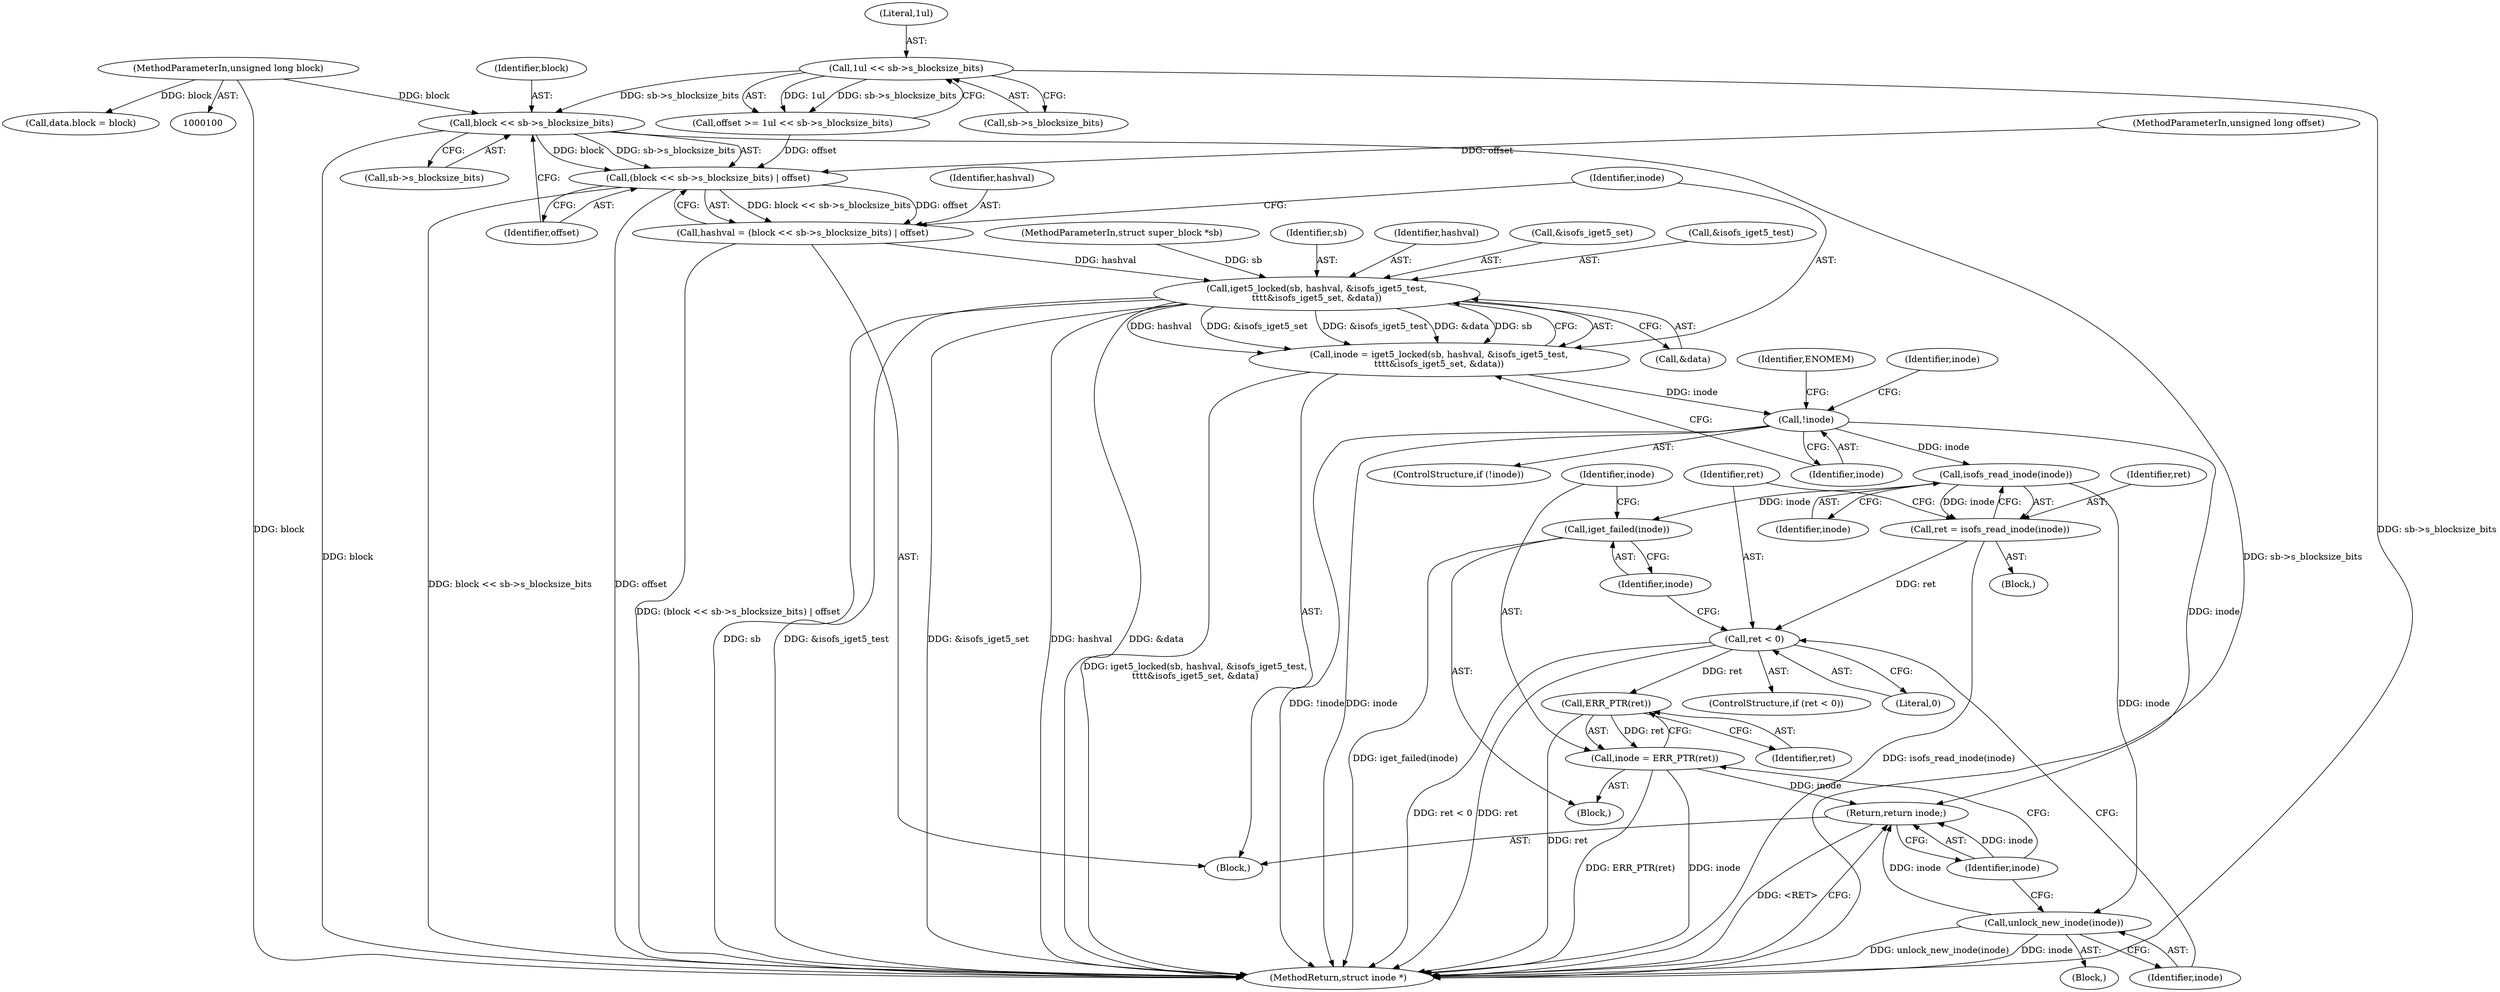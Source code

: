 digraph "1_linux_410dd3cf4c9b36f27ed4542ee18b1af5e68645a4@pointer" {
"1000134" [label="(Call,block << sb->s_blocksize_bits)"];
"1000102" [label="(MethodParameterIn,unsigned long block)"];
"1000112" [label="(Call,1ul << sb->s_blocksize_bits)"];
"1000133" [label="(Call,(block << sb->s_blocksize_bits) | offset)"];
"1000131" [label="(Call,hashval = (block << sb->s_blocksize_bits) | offset)"];
"1000142" [label="(Call,iget5_locked(sb, hashval, &isofs_iget5_test,\n\t\t\t\t&isofs_iget5_set, &data))"];
"1000140" [label="(Call,inode = iget5_locked(sb, hashval, &isofs_iget5_test,\n\t\t\t\t&isofs_iget5_set, &data))"];
"1000152" [label="(Call,!inode)"];
"1000167" [label="(Call,isofs_read_inode(inode))"];
"1000165" [label="(Call,ret = isofs_read_inode(inode))"];
"1000170" [label="(Call,ret < 0)"];
"1000178" [label="(Call,ERR_PTR(ret))"];
"1000176" [label="(Call,inode = ERR_PTR(ret))"];
"1000184" [label="(Return,return inode;)"];
"1000174" [label="(Call,iget_failed(inode))"];
"1000182" [label="(Call,unlock_new_inode(inode))"];
"1000151" [label="(ControlStructure,if (!inode))"];
"1000143" [label="(Identifier,sb)"];
"1000186" [label="(MethodReturn,struct inode *)"];
"1000175" [label="(Identifier,inode)"];
"1000141" [label="(Identifier,inode)"];
"1000142" [label="(Call,iget5_locked(sb, hashval, &isofs_iget5_test,\n\t\t\t\t&isofs_iget5_set, &data))"];
"1000161" [label="(Identifier,inode)"];
"1000181" [label="(Block,)"];
"1000184" [label="(Return,return inode;)"];
"1000176" [label="(Call,inode = ERR_PTR(ret))"];
"1000169" [label="(ControlStructure,if (ret < 0))"];
"1000136" [label="(Call,sb->s_blocksize_bits)"];
"1000133" [label="(Call,(block << sb->s_blocksize_bits) | offset)"];
"1000166" [label="(Identifier,ret)"];
"1000139" [label="(Identifier,offset)"];
"1000121" [label="(Call,data.block = block)"];
"1000183" [label="(Identifier,inode)"];
"1000110" [label="(Call,offset >= 1ul << sb->s_blocksize_bits)"];
"1000140" [label="(Call,inode = iget5_locked(sb, hashval, &isofs_iget5_test,\n\t\t\t\t&isofs_iget5_set, &data))"];
"1000144" [label="(Identifier,hashval)"];
"1000131" [label="(Call,hashval = (block << sb->s_blocksize_bits) | offset)"];
"1000134" [label="(Call,block << sb->s_blocksize_bits)"];
"1000153" [label="(Identifier,inode)"];
"1000177" [label="(Identifier,inode)"];
"1000102" [label="(MethodParameterIn,unsigned long block)"];
"1000103" [label="(MethodParameterIn,unsigned long offset)"];
"1000135" [label="(Identifier,block)"];
"1000112" [label="(Call,1ul << sb->s_blocksize_bits)"];
"1000114" [label="(Call,sb->s_blocksize_bits)"];
"1000174" [label="(Call,iget_failed(inode))"];
"1000165" [label="(Call,ret = isofs_read_inode(inode))"];
"1000171" [label="(Identifier,ret)"];
"1000185" [label="(Identifier,inode)"];
"1000157" [label="(Identifier,ENOMEM)"];
"1000182" [label="(Call,unlock_new_inode(inode))"];
"1000173" [label="(Block,)"];
"1000167" [label="(Call,isofs_read_inode(inode))"];
"1000104" [label="(Block,)"];
"1000147" [label="(Call,&isofs_iget5_set)"];
"1000179" [label="(Identifier,ret)"];
"1000145" [label="(Call,&isofs_iget5_test)"];
"1000101" [label="(MethodParameterIn,struct super_block *sb)"];
"1000152" [label="(Call,!inode)"];
"1000170" [label="(Call,ret < 0)"];
"1000113" [label="(Literal,1ul)"];
"1000178" [label="(Call,ERR_PTR(ret))"];
"1000149" [label="(Call,&data)"];
"1000168" [label="(Identifier,inode)"];
"1000132" [label="(Identifier,hashval)"];
"1000164" [label="(Block,)"];
"1000172" [label="(Literal,0)"];
"1000134" -> "1000133"  [label="AST: "];
"1000134" -> "1000136"  [label="CFG: "];
"1000135" -> "1000134"  [label="AST: "];
"1000136" -> "1000134"  [label="AST: "];
"1000139" -> "1000134"  [label="CFG: "];
"1000134" -> "1000186"  [label="DDG: block"];
"1000134" -> "1000186"  [label="DDG: sb->s_blocksize_bits"];
"1000134" -> "1000133"  [label="DDG: block"];
"1000134" -> "1000133"  [label="DDG: sb->s_blocksize_bits"];
"1000102" -> "1000134"  [label="DDG: block"];
"1000112" -> "1000134"  [label="DDG: sb->s_blocksize_bits"];
"1000102" -> "1000100"  [label="AST: "];
"1000102" -> "1000186"  [label="DDG: block"];
"1000102" -> "1000121"  [label="DDG: block"];
"1000112" -> "1000110"  [label="AST: "];
"1000112" -> "1000114"  [label="CFG: "];
"1000113" -> "1000112"  [label="AST: "];
"1000114" -> "1000112"  [label="AST: "];
"1000110" -> "1000112"  [label="CFG: "];
"1000112" -> "1000186"  [label="DDG: sb->s_blocksize_bits"];
"1000112" -> "1000110"  [label="DDG: 1ul"];
"1000112" -> "1000110"  [label="DDG: sb->s_blocksize_bits"];
"1000133" -> "1000131"  [label="AST: "];
"1000133" -> "1000139"  [label="CFG: "];
"1000139" -> "1000133"  [label="AST: "];
"1000131" -> "1000133"  [label="CFG: "];
"1000133" -> "1000186"  [label="DDG: offset"];
"1000133" -> "1000186"  [label="DDG: block << sb->s_blocksize_bits"];
"1000133" -> "1000131"  [label="DDG: block << sb->s_blocksize_bits"];
"1000133" -> "1000131"  [label="DDG: offset"];
"1000103" -> "1000133"  [label="DDG: offset"];
"1000110" -> "1000133"  [label="DDG: offset"];
"1000131" -> "1000104"  [label="AST: "];
"1000132" -> "1000131"  [label="AST: "];
"1000141" -> "1000131"  [label="CFG: "];
"1000131" -> "1000186"  [label="DDG: (block << sb->s_blocksize_bits) | offset"];
"1000131" -> "1000142"  [label="DDG: hashval"];
"1000142" -> "1000140"  [label="AST: "];
"1000142" -> "1000149"  [label="CFG: "];
"1000143" -> "1000142"  [label="AST: "];
"1000144" -> "1000142"  [label="AST: "];
"1000145" -> "1000142"  [label="AST: "];
"1000147" -> "1000142"  [label="AST: "];
"1000149" -> "1000142"  [label="AST: "];
"1000140" -> "1000142"  [label="CFG: "];
"1000142" -> "1000186"  [label="DDG: hashval"];
"1000142" -> "1000186"  [label="DDG: &data"];
"1000142" -> "1000186"  [label="DDG: sb"];
"1000142" -> "1000186"  [label="DDG: &isofs_iget5_test"];
"1000142" -> "1000186"  [label="DDG: &isofs_iget5_set"];
"1000142" -> "1000140"  [label="DDG: hashval"];
"1000142" -> "1000140"  [label="DDG: &isofs_iget5_set"];
"1000142" -> "1000140"  [label="DDG: &isofs_iget5_test"];
"1000142" -> "1000140"  [label="DDG: &data"];
"1000142" -> "1000140"  [label="DDG: sb"];
"1000101" -> "1000142"  [label="DDG: sb"];
"1000140" -> "1000104"  [label="AST: "];
"1000141" -> "1000140"  [label="AST: "];
"1000153" -> "1000140"  [label="CFG: "];
"1000140" -> "1000186"  [label="DDG: iget5_locked(sb, hashval, &isofs_iget5_test,\n\t\t\t\t&isofs_iget5_set, &data)"];
"1000140" -> "1000152"  [label="DDG: inode"];
"1000152" -> "1000151"  [label="AST: "];
"1000152" -> "1000153"  [label="CFG: "];
"1000153" -> "1000152"  [label="AST: "];
"1000157" -> "1000152"  [label="CFG: "];
"1000161" -> "1000152"  [label="CFG: "];
"1000152" -> "1000186"  [label="DDG: !inode"];
"1000152" -> "1000186"  [label="DDG: inode"];
"1000152" -> "1000167"  [label="DDG: inode"];
"1000152" -> "1000184"  [label="DDG: inode"];
"1000167" -> "1000165"  [label="AST: "];
"1000167" -> "1000168"  [label="CFG: "];
"1000168" -> "1000167"  [label="AST: "];
"1000165" -> "1000167"  [label="CFG: "];
"1000167" -> "1000165"  [label="DDG: inode"];
"1000167" -> "1000174"  [label="DDG: inode"];
"1000167" -> "1000182"  [label="DDG: inode"];
"1000165" -> "1000164"  [label="AST: "];
"1000166" -> "1000165"  [label="AST: "];
"1000171" -> "1000165"  [label="CFG: "];
"1000165" -> "1000186"  [label="DDG: isofs_read_inode(inode)"];
"1000165" -> "1000170"  [label="DDG: ret"];
"1000170" -> "1000169"  [label="AST: "];
"1000170" -> "1000172"  [label="CFG: "];
"1000171" -> "1000170"  [label="AST: "];
"1000172" -> "1000170"  [label="AST: "];
"1000175" -> "1000170"  [label="CFG: "];
"1000183" -> "1000170"  [label="CFG: "];
"1000170" -> "1000186"  [label="DDG: ret"];
"1000170" -> "1000186"  [label="DDG: ret < 0"];
"1000170" -> "1000178"  [label="DDG: ret"];
"1000178" -> "1000176"  [label="AST: "];
"1000178" -> "1000179"  [label="CFG: "];
"1000179" -> "1000178"  [label="AST: "];
"1000176" -> "1000178"  [label="CFG: "];
"1000178" -> "1000186"  [label="DDG: ret"];
"1000178" -> "1000176"  [label="DDG: ret"];
"1000176" -> "1000173"  [label="AST: "];
"1000177" -> "1000176"  [label="AST: "];
"1000185" -> "1000176"  [label="CFG: "];
"1000176" -> "1000186"  [label="DDG: ERR_PTR(ret)"];
"1000176" -> "1000186"  [label="DDG: inode"];
"1000176" -> "1000184"  [label="DDG: inode"];
"1000184" -> "1000104"  [label="AST: "];
"1000184" -> "1000185"  [label="CFG: "];
"1000185" -> "1000184"  [label="AST: "];
"1000186" -> "1000184"  [label="CFG: "];
"1000184" -> "1000186"  [label="DDG: <RET>"];
"1000185" -> "1000184"  [label="DDG: inode"];
"1000182" -> "1000184"  [label="DDG: inode"];
"1000174" -> "1000173"  [label="AST: "];
"1000174" -> "1000175"  [label="CFG: "];
"1000175" -> "1000174"  [label="AST: "];
"1000177" -> "1000174"  [label="CFG: "];
"1000174" -> "1000186"  [label="DDG: iget_failed(inode)"];
"1000182" -> "1000181"  [label="AST: "];
"1000182" -> "1000183"  [label="CFG: "];
"1000183" -> "1000182"  [label="AST: "];
"1000185" -> "1000182"  [label="CFG: "];
"1000182" -> "1000186"  [label="DDG: unlock_new_inode(inode)"];
"1000182" -> "1000186"  [label="DDG: inode"];
}
